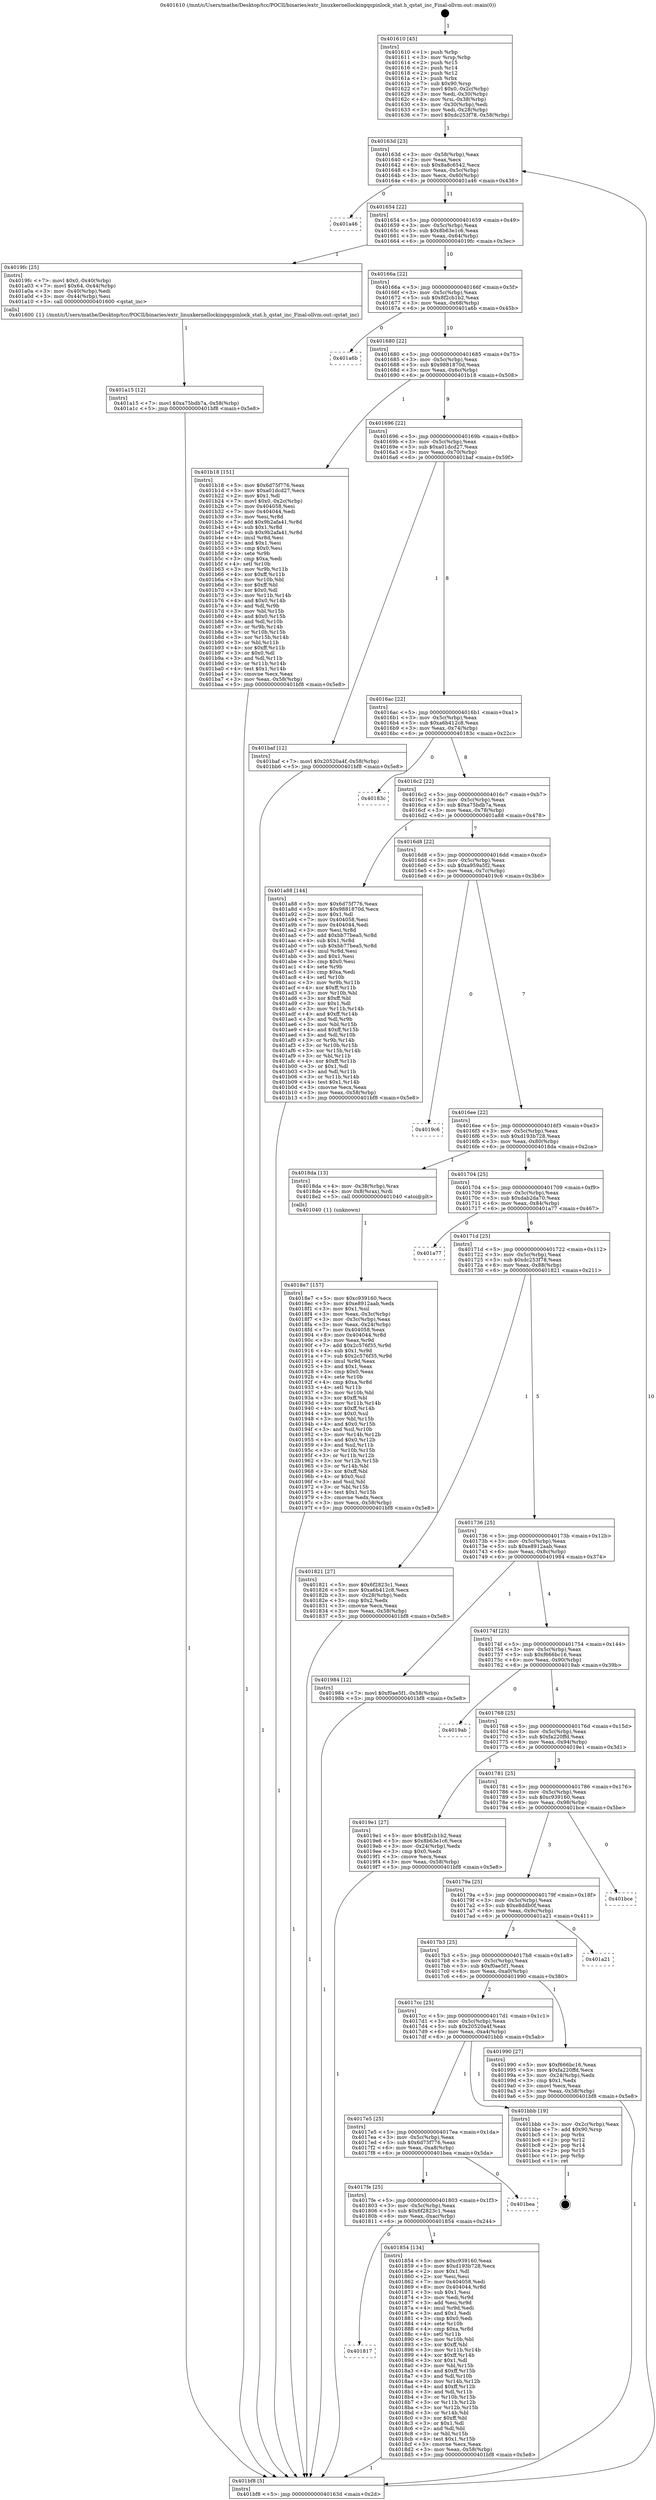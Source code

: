 digraph "0x401610" {
  label = "0x401610 (/mnt/c/Users/mathe/Desktop/tcc/POCII/binaries/extr_linuxkernellockingqspinlock_stat.h_qstat_inc_Final-ollvm.out::main(0))"
  labelloc = "t"
  node[shape=record]

  Entry [label="",width=0.3,height=0.3,shape=circle,fillcolor=black,style=filled]
  "0x40163d" [label="{
     0x40163d [23]\l
     | [instrs]\l
     &nbsp;&nbsp;0x40163d \<+3\>: mov -0x58(%rbp),%eax\l
     &nbsp;&nbsp;0x401640 \<+2\>: mov %eax,%ecx\l
     &nbsp;&nbsp;0x401642 \<+6\>: sub $0x8a8c6542,%ecx\l
     &nbsp;&nbsp;0x401648 \<+3\>: mov %eax,-0x5c(%rbp)\l
     &nbsp;&nbsp;0x40164b \<+3\>: mov %ecx,-0x60(%rbp)\l
     &nbsp;&nbsp;0x40164e \<+6\>: je 0000000000401a46 \<main+0x436\>\l
  }"]
  "0x401a46" [label="{
     0x401a46\l
  }", style=dashed]
  "0x401654" [label="{
     0x401654 [22]\l
     | [instrs]\l
     &nbsp;&nbsp;0x401654 \<+5\>: jmp 0000000000401659 \<main+0x49\>\l
     &nbsp;&nbsp;0x401659 \<+3\>: mov -0x5c(%rbp),%eax\l
     &nbsp;&nbsp;0x40165c \<+5\>: sub $0x8b63e1c6,%eax\l
     &nbsp;&nbsp;0x401661 \<+3\>: mov %eax,-0x64(%rbp)\l
     &nbsp;&nbsp;0x401664 \<+6\>: je 00000000004019fc \<main+0x3ec\>\l
  }"]
  Exit [label="",width=0.3,height=0.3,shape=circle,fillcolor=black,style=filled,peripheries=2]
  "0x4019fc" [label="{
     0x4019fc [25]\l
     | [instrs]\l
     &nbsp;&nbsp;0x4019fc \<+7\>: movl $0x0,-0x40(%rbp)\l
     &nbsp;&nbsp;0x401a03 \<+7\>: movl $0x64,-0x44(%rbp)\l
     &nbsp;&nbsp;0x401a0a \<+3\>: mov -0x40(%rbp),%edi\l
     &nbsp;&nbsp;0x401a0d \<+3\>: mov -0x44(%rbp),%esi\l
     &nbsp;&nbsp;0x401a10 \<+5\>: call 0000000000401600 \<qstat_inc\>\l
     | [calls]\l
     &nbsp;&nbsp;0x401600 \{1\} (/mnt/c/Users/mathe/Desktop/tcc/POCII/binaries/extr_linuxkernellockingqspinlock_stat.h_qstat_inc_Final-ollvm.out::qstat_inc)\l
  }"]
  "0x40166a" [label="{
     0x40166a [22]\l
     | [instrs]\l
     &nbsp;&nbsp;0x40166a \<+5\>: jmp 000000000040166f \<main+0x5f\>\l
     &nbsp;&nbsp;0x40166f \<+3\>: mov -0x5c(%rbp),%eax\l
     &nbsp;&nbsp;0x401672 \<+5\>: sub $0x8f2cb1b2,%eax\l
     &nbsp;&nbsp;0x401677 \<+3\>: mov %eax,-0x68(%rbp)\l
     &nbsp;&nbsp;0x40167a \<+6\>: je 0000000000401a6b \<main+0x45b\>\l
  }"]
  "0x401a15" [label="{
     0x401a15 [12]\l
     | [instrs]\l
     &nbsp;&nbsp;0x401a15 \<+7\>: movl $0xa75bdb7a,-0x58(%rbp)\l
     &nbsp;&nbsp;0x401a1c \<+5\>: jmp 0000000000401bf8 \<main+0x5e8\>\l
  }"]
  "0x401a6b" [label="{
     0x401a6b\l
  }", style=dashed]
  "0x401680" [label="{
     0x401680 [22]\l
     | [instrs]\l
     &nbsp;&nbsp;0x401680 \<+5\>: jmp 0000000000401685 \<main+0x75\>\l
     &nbsp;&nbsp;0x401685 \<+3\>: mov -0x5c(%rbp),%eax\l
     &nbsp;&nbsp;0x401688 \<+5\>: sub $0x9881870d,%eax\l
     &nbsp;&nbsp;0x40168d \<+3\>: mov %eax,-0x6c(%rbp)\l
     &nbsp;&nbsp;0x401690 \<+6\>: je 0000000000401b18 \<main+0x508\>\l
  }"]
  "0x4018e7" [label="{
     0x4018e7 [157]\l
     | [instrs]\l
     &nbsp;&nbsp;0x4018e7 \<+5\>: mov $0xc939160,%ecx\l
     &nbsp;&nbsp;0x4018ec \<+5\>: mov $0xe8912aab,%edx\l
     &nbsp;&nbsp;0x4018f1 \<+3\>: mov $0x1,%sil\l
     &nbsp;&nbsp;0x4018f4 \<+3\>: mov %eax,-0x3c(%rbp)\l
     &nbsp;&nbsp;0x4018f7 \<+3\>: mov -0x3c(%rbp),%eax\l
     &nbsp;&nbsp;0x4018fa \<+3\>: mov %eax,-0x24(%rbp)\l
     &nbsp;&nbsp;0x4018fd \<+7\>: mov 0x404058,%eax\l
     &nbsp;&nbsp;0x401904 \<+8\>: mov 0x404044,%r8d\l
     &nbsp;&nbsp;0x40190c \<+3\>: mov %eax,%r9d\l
     &nbsp;&nbsp;0x40190f \<+7\>: add $0x2c576f35,%r9d\l
     &nbsp;&nbsp;0x401916 \<+4\>: sub $0x1,%r9d\l
     &nbsp;&nbsp;0x40191a \<+7\>: sub $0x2c576f35,%r9d\l
     &nbsp;&nbsp;0x401921 \<+4\>: imul %r9d,%eax\l
     &nbsp;&nbsp;0x401925 \<+3\>: and $0x1,%eax\l
     &nbsp;&nbsp;0x401928 \<+3\>: cmp $0x0,%eax\l
     &nbsp;&nbsp;0x40192b \<+4\>: sete %r10b\l
     &nbsp;&nbsp;0x40192f \<+4\>: cmp $0xa,%r8d\l
     &nbsp;&nbsp;0x401933 \<+4\>: setl %r11b\l
     &nbsp;&nbsp;0x401937 \<+3\>: mov %r10b,%bl\l
     &nbsp;&nbsp;0x40193a \<+3\>: xor $0xff,%bl\l
     &nbsp;&nbsp;0x40193d \<+3\>: mov %r11b,%r14b\l
     &nbsp;&nbsp;0x401940 \<+4\>: xor $0xff,%r14b\l
     &nbsp;&nbsp;0x401944 \<+4\>: xor $0x0,%sil\l
     &nbsp;&nbsp;0x401948 \<+3\>: mov %bl,%r15b\l
     &nbsp;&nbsp;0x40194b \<+4\>: and $0x0,%r15b\l
     &nbsp;&nbsp;0x40194f \<+3\>: and %sil,%r10b\l
     &nbsp;&nbsp;0x401952 \<+3\>: mov %r14b,%r12b\l
     &nbsp;&nbsp;0x401955 \<+4\>: and $0x0,%r12b\l
     &nbsp;&nbsp;0x401959 \<+3\>: and %sil,%r11b\l
     &nbsp;&nbsp;0x40195c \<+3\>: or %r10b,%r15b\l
     &nbsp;&nbsp;0x40195f \<+3\>: or %r11b,%r12b\l
     &nbsp;&nbsp;0x401962 \<+3\>: xor %r12b,%r15b\l
     &nbsp;&nbsp;0x401965 \<+3\>: or %r14b,%bl\l
     &nbsp;&nbsp;0x401968 \<+3\>: xor $0xff,%bl\l
     &nbsp;&nbsp;0x40196b \<+4\>: or $0x0,%sil\l
     &nbsp;&nbsp;0x40196f \<+3\>: and %sil,%bl\l
     &nbsp;&nbsp;0x401972 \<+3\>: or %bl,%r15b\l
     &nbsp;&nbsp;0x401975 \<+4\>: test $0x1,%r15b\l
     &nbsp;&nbsp;0x401979 \<+3\>: cmovne %edx,%ecx\l
     &nbsp;&nbsp;0x40197c \<+3\>: mov %ecx,-0x58(%rbp)\l
     &nbsp;&nbsp;0x40197f \<+5\>: jmp 0000000000401bf8 \<main+0x5e8\>\l
  }"]
  "0x401b18" [label="{
     0x401b18 [151]\l
     | [instrs]\l
     &nbsp;&nbsp;0x401b18 \<+5\>: mov $0x6d75f776,%eax\l
     &nbsp;&nbsp;0x401b1d \<+5\>: mov $0xa01dcd27,%ecx\l
     &nbsp;&nbsp;0x401b22 \<+2\>: mov $0x1,%dl\l
     &nbsp;&nbsp;0x401b24 \<+7\>: movl $0x0,-0x2c(%rbp)\l
     &nbsp;&nbsp;0x401b2b \<+7\>: mov 0x404058,%esi\l
     &nbsp;&nbsp;0x401b32 \<+7\>: mov 0x404044,%edi\l
     &nbsp;&nbsp;0x401b39 \<+3\>: mov %esi,%r8d\l
     &nbsp;&nbsp;0x401b3c \<+7\>: add $0x9b2afa41,%r8d\l
     &nbsp;&nbsp;0x401b43 \<+4\>: sub $0x1,%r8d\l
     &nbsp;&nbsp;0x401b47 \<+7\>: sub $0x9b2afa41,%r8d\l
     &nbsp;&nbsp;0x401b4e \<+4\>: imul %r8d,%esi\l
     &nbsp;&nbsp;0x401b52 \<+3\>: and $0x1,%esi\l
     &nbsp;&nbsp;0x401b55 \<+3\>: cmp $0x0,%esi\l
     &nbsp;&nbsp;0x401b58 \<+4\>: sete %r9b\l
     &nbsp;&nbsp;0x401b5c \<+3\>: cmp $0xa,%edi\l
     &nbsp;&nbsp;0x401b5f \<+4\>: setl %r10b\l
     &nbsp;&nbsp;0x401b63 \<+3\>: mov %r9b,%r11b\l
     &nbsp;&nbsp;0x401b66 \<+4\>: xor $0xff,%r11b\l
     &nbsp;&nbsp;0x401b6a \<+3\>: mov %r10b,%bl\l
     &nbsp;&nbsp;0x401b6d \<+3\>: xor $0xff,%bl\l
     &nbsp;&nbsp;0x401b70 \<+3\>: xor $0x0,%dl\l
     &nbsp;&nbsp;0x401b73 \<+3\>: mov %r11b,%r14b\l
     &nbsp;&nbsp;0x401b76 \<+4\>: and $0x0,%r14b\l
     &nbsp;&nbsp;0x401b7a \<+3\>: and %dl,%r9b\l
     &nbsp;&nbsp;0x401b7d \<+3\>: mov %bl,%r15b\l
     &nbsp;&nbsp;0x401b80 \<+4\>: and $0x0,%r15b\l
     &nbsp;&nbsp;0x401b84 \<+3\>: and %dl,%r10b\l
     &nbsp;&nbsp;0x401b87 \<+3\>: or %r9b,%r14b\l
     &nbsp;&nbsp;0x401b8a \<+3\>: or %r10b,%r15b\l
     &nbsp;&nbsp;0x401b8d \<+3\>: xor %r15b,%r14b\l
     &nbsp;&nbsp;0x401b90 \<+3\>: or %bl,%r11b\l
     &nbsp;&nbsp;0x401b93 \<+4\>: xor $0xff,%r11b\l
     &nbsp;&nbsp;0x401b97 \<+3\>: or $0x0,%dl\l
     &nbsp;&nbsp;0x401b9a \<+3\>: and %dl,%r11b\l
     &nbsp;&nbsp;0x401b9d \<+3\>: or %r11b,%r14b\l
     &nbsp;&nbsp;0x401ba0 \<+4\>: test $0x1,%r14b\l
     &nbsp;&nbsp;0x401ba4 \<+3\>: cmovne %ecx,%eax\l
     &nbsp;&nbsp;0x401ba7 \<+3\>: mov %eax,-0x58(%rbp)\l
     &nbsp;&nbsp;0x401baa \<+5\>: jmp 0000000000401bf8 \<main+0x5e8\>\l
  }"]
  "0x401696" [label="{
     0x401696 [22]\l
     | [instrs]\l
     &nbsp;&nbsp;0x401696 \<+5\>: jmp 000000000040169b \<main+0x8b\>\l
     &nbsp;&nbsp;0x40169b \<+3\>: mov -0x5c(%rbp),%eax\l
     &nbsp;&nbsp;0x40169e \<+5\>: sub $0xa01dcd27,%eax\l
     &nbsp;&nbsp;0x4016a3 \<+3\>: mov %eax,-0x70(%rbp)\l
     &nbsp;&nbsp;0x4016a6 \<+6\>: je 0000000000401baf \<main+0x59f\>\l
  }"]
  "0x401817" [label="{
     0x401817\l
  }", style=dashed]
  "0x401baf" [label="{
     0x401baf [12]\l
     | [instrs]\l
     &nbsp;&nbsp;0x401baf \<+7\>: movl $0x20520a4f,-0x58(%rbp)\l
     &nbsp;&nbsp;0x401bb6 \<+5\>: jmp 0000000000401bf8 \<main+0x5e8\>\l
  }"]
  "0x4016ac" [label="{
     0x4016ac [22]\l
     | [instrs]\l
     &nbsp;&nbsp;0x4016ac \<+5\>: jmp 00000000004016b1 \<main+0xa1\>\l
     &nbsp;&nbsp;0x4016b1 \<+3\>: mov -0x5c(%rbp),%eax\l
     &nbsp;&nbsp;0x4016b4 \<+5\>: sub $0xa6b412c8,%eax\l
     &nbsp;&nbsp;0x4016b9 \<+3\>: mov %eax,-0x74(%rbp)\l
     &nbsp;&nbsp;0x4016bc \<+6\>: je 000000000040183c \<main+0x22c\>\l
  }"]
  "0x401854" [label="{
     0x401854 [134]\l
     | [instrs]\l
     &nbsp;&nbsp;0x401854 \<+5\>: mov $0xc939160,%eax\l
     &nbsp;&nbsp;0x401859 \<+5\>: mov $0xd193b728,%ecx\l
     &nbsp;&nbsp;0x40185e \<+2\>: mov $0x1,%dl\l
     &nbsp;&nbsp;0x401860 \<+2\>: xor %esi,%esi\l
     &nbsp;&nbsp;0x401862 \<+7\>: mov 0x404058,%edi\l
     &nbsp;&nbsp;0x401869 \<+8\>: mov 0x404044,%r8d\l
     &nbsp;&nbsp;0x401871 \<+3\>: sub $0x1,%esi\l
     &nbsp;&nbsp;0x401874 \<+3\>: mov %edi,%r9d\l
     &nbsp;&nbsp;0x401877 \<+3\>: add %esi,%r9d\l
     &nbsp;&nbsp;0x40187a \<+4\>: imul %r9d,%edi\l
     &nbsp;&nbsp;0x40187e \<+3\>: and $0x1,%edi\l
     &nbsp;&nbsp;0x401881 \<+3\>: cmp $0x0,%edi\l
     &nbsp;&nbsp;0x401884 \<+4\>: sete %r10b\l
     &nbsp;&nbsp;0x401888 \<+4\>: cmp $0xa,%r8d\l
     &nbsp;&nbsp;0x40188c \<+4\>: setl %r11b\l
     &nbsp;&nbsp;0x401890 \<+3\>: mov %r10b,%bl\l
     &nbsp;&nbsp;0x401893 \<+3\>: xor $0xff,%bl\l
     &nbsp;&nbsp;0x401896 \<+3\>: mov %r11b,%r14b\l
     &nbsp;&nbsp;0x401899 \<+4\>: xor $0xff,%r14b\l
     &nbsp;&nbsp;0x40189d \<+3\>: xor $0x1,%dl\l
     &nbsp;&nbsp;0x4018a0 \<+3\>: mov %bl,%r15b\l
     &nbsp;&nbsp;0x4018a3 \<+4\>: and $0xff,%r15b\l
     &nbsp;&nbsp;0x4018a7 \<+3\>: and %dl,%r10b\l
     &nbsp;&nbsp;0x4018aa \<+3\>: mov %r14b,%r12b\l
     &nbsp;&nbsp;0x4018ad \<+4\>: and $0xff,%r12b\l
     &nbsp;&nbsp;0x4018b1 \<+3\>: and %dl,%r11b\l
     &nbsp;&nbsp;0x4018b4 \<+3\>: or %r10b,%r15b\l
     &nbsp;&nbsp;0x4018b7 \<+3\>: or %r11b,%r12b\l
     &nbsp;&nbsp;0x4018ba \<+3\>: xor %r12b,%r15b\l
     &nbsp;&nbsp;0x4018bd \<+3\>: or %r14b,%bl\l
     &nbsp;&nbsp;0x4018c0 \<+3\>: xor $0xff,%bl\l
     &nbsp;&nbsp;0x4018c3 \<+3\>: or $0x1,%dl\l
     &nbsp;&nbsp;0x4018c6 \<+2\>: and %dl,%bl\l
     &nbsp;&nbsp;0x4018c8 \<+3\>: or %bl,%r15b\l
     &nbsp;&nbsp;0x4018cb \<+4\>: test $0x1,%r15b\l
     &nbsp;&nbsp;0x4018cf \<+3\>: cmovne %ecx,%eax\l
     &nbsp;&nbsp;0x4018d2 \<+3\>: mov %eax,-0x58(%rbp)\l
     &nbsp;&nbsp;0x4018d5 \<+5\>: jmp 0000000000401bf8 \<main+0x5e8\>\l
  }"]
  "0x40183c" [label="{
     0x40183c\l
  }", style=dashed]
  "0x4016c2" [label="{
     0x4016c2 [22]\l
     | [instrs]\l
     &nbsp;&nbsp;0x4016c2 \<+5\>: jmp 00000000004016c7 \<main+0xb7\>\l
     &nbsp;&nbsp;0x4016c7 \<+3\>: mov -0x5c(%rbp),%eax\l
     &nbsp;&nbsp;0x4016ca \<+5\>: sub $0xa75bdb7a,%eax\l
     &nbsp;&nbsp;0x4016cf \<+3\>: mov %eax,-0x78(%rbp)\l
     &nbsp;&nbsp;0x4016d2 \<+6\>: je 0000000000401a88 \<main+0x478\>\l
  }"]
  "0x4017fe" [label="{
     0x4017fe [25]\l
     | [instrs]\l
     &nbsp;&nbsp;0x4017fe \<+5\>: jmp 0000000000401803 \<main+0x1f3\>\l
     &nbsp;&nbsp;0x401803 \<+3\>: mov -0x5c(%rbp),%eax\l
     &nbsp;&nbsp;0x401806 \<+5\>: sub $0x6f2823c1,%eax\l
     &nbsp;&nbsp;0x40180b \<+6\>: mov %eax,-0xac(%rbp)\l
     &nbsp;&nbsp;0x401811 \<+6\>: je 0000000000401854 \<main+0x244\>\l
  }"]
  "0x401a88" [label="{
     0x401a88 [144]\l
     | [instrs]\l
     &nbsp;&nbsp;0x401a88 \<+5\>: mov $0x6d75f776,%eax\l
     &nbsp;&nbsp;0x401a8d \<+5\>: mov $0x9881870d,%ecx\l
     &nbsp;&nbsp;0x401a92 \<+2\>: mov $0x1,%dl\l
     &nbsp;&nbsp;0x401a94 \<+7\>: mov 0x404058,%esi\l
     &nbsp;&nbsp;0x401a9b \<+7\>: mov 0x404044,%edi\l
     &nbsp;&nbsp;0x401aa2 \<+3\>: mov %esi,%r8d\l
     &nbsp;&nbsp;0x401aa5 \<+7\>: add $0xbb77bea5,%r8d\l
     &nbsp;&nbsp;0x401aac \<+4\>: sub $0x1,%r8d\l
     &nbsp;&nbsp;0x401ab0 \<+7\>: sub $0xbb77bea5,%r8d\l
     &nbsp;&nbsp;0x401ab7 \<+4\>: imul %r8d,%esi\l
     &nbsp;&nbsp;0x401abb \<+3\>: and $0x1,%esi\l
     &nbsp;&nbsp;0x401abe \<+3\>: cmp $0x0,%esi\l
     &nbsp;&nbsp;0x401ac1 \<+4\>: sete %r9b\l
     &nbsp;&nbsp;0x401ac5 \<+3\>: cmp $0xa,%edi\l
     &nbsp;&nbsp;0x401ac8 \<+4\>: setl %r10b\l
     &nbsp;&nbsp;0x401acc \<+3\>: mov %r9b,%r11b\l
     &nbsp;&nbsp;0x401acf \<+4\>: xor $0xff,%r11b\l
     &nbsp;&nbsp;0x401ad3 \<+3\>: mov %r10b,%bl\l
     &nbsp;&nbsp;0x401ad6 \<+3\>: xor $0xff,%bl\l
     &nbsp;&nbsp;0x401ad9 \<+3\>: xor $0x1,%dl\l
     &nbsp;&nbsp;0x401adc \<+3\>: mov %r11b,%r14b\l
     &nbsp;&nbsp;0x401adf \<+4\>: and $0xff,%r14b\l
     &nbsp;&nbsp;0x401ae3 \<+3\>: and %dl,%r9b\l
     &nbsp;&nbsp;0x401ae6 \<+3\>: mov %bl,%r15b\l
     &nbsp;&nbsp;0x401ae9 \<+4\>: and $0xff,%r15b\l
     &nbsp;&nbsp;0x401aed \<+3\>: and %dl,%r10b\l
     &nbsp;&nbsp;0x401af0 \<+3\>: or %r9b,%r14b\l
     &nbsp;&nbsp;0x401af3 \<+3\>: or %r10b,%r15b\l
     &nbsp;&nbsp;0x401af6 \<+3\>: xor %r15b,%r14b\l
     &nbsp;&nbsp;0x401af9 \<+3\>: or %bl,%r11b\l
     &nbsp;&nbsp;0x401afc \<+4\>: xor $0xff,%r11b\l
     &nbsp;&nbsp;0x401b00 \<+3\>: or $0x1,%dl\l
     &nbsp;&nbsp;0x401b03 \<+3\>: and %dl,%r11b\l
     &nbsp;&nbsp;0x401b06 \<+3\>: or %r11b,%r14b\l
     &nbsp;&nbsp;0x401b09 \<+4\>: test $0x1,%r14b\l
     &nbsp;&nbsp;0x401b0d \<+3\>: cmovne %ecx,%eax\l
     &nbsp;&nbsp;0x401b10 \<+3\>: mov %eax,-0x58(%rbp)\l
     &nbsp;&nbsp;0x401b13 \<+5\>: jmp 0000000000401bf8 \<main+0x5e8\>\l
  }"]
  "0x4016d8" [label="{
     0x4016d8 [22]\l
     | [instrs]\l
     &nbsp;&nbsp;0x4016d8 \<+5\>: jmp 00000000004016dd \<main+0xcd\>\l
     &nbsp;&nbsp;0x4016dd \<+3\>: mov -0x5c(%rbp),%eax\l
     &nbsp;&nbsp;0x4016e0 \<+5\>: sub $0xa959a5f2,%eax\l
     &nbsp;&nbsp;0x4016e5 \<+3\>: mov %eax,-0x7c(%rbp)\l
     &nbsp;&nbsp;0x4016e8 \<+6\>: je 00000000004019c6 \<main+0x3b6\>\l
  }"]
  "0x401bea" [label="{
     0x401bea\l
  }", style=dashed]
  "0x4019c6" [label="{
     0x4019c6\l
  }", style=dashed]
  "0x4016ee" [label="{
     0x4016ee [22]\l
     | [instrs]\l
     &nbsp;&nbsp;0x4016ee \<+5\>: jmp 00000000004016f3 \<main+0xe3\>\l
     &nbsp;&nbsp;0x4016f3 \<+3\>: mov -0x5c(%rbp),%eax\l
     &nbsp;&nbsp;0x4016f6 \<+5\>: sub $0xd193b728,%eax\l
     &nbsp;&nbsp;0x4016fb \<+3\>: mov %eax,-0x80(%rbp)\l
     &nbsp;&nbsp;0x4016fe \<+6\>: je 00000000004018da \<main+0x2ca\>\l
  }"]
  "0x4017e5" [label="{
     0x4017e5 [25]\l
     | [instrs]\l
     &nbsp;&nbsp;0x4017e5 \<+5\>: jmp 00000000004017ea \<main+0x1da\>\l
     &nbsp;&nbsp;0x4017ea \<+3\>: mov -0x5c(%rbp),%eax\l
     &nbsp;&nbsp;0x4017ed \<+5\>: sub $0x6d75f776,%eax\l
     &nbsp;&nbsp;0x4017f2 \<+6\>: mov %eax,-0xa8(%rbp)\l
     &nbsp;&nbsp;0x4017f8 \<+6\>: je 0000000000401bea \<main+0x5da\>\l
  }"]
  "0x4018da" [label="{
     0x4018da [13]\l
     | [instrs]\l
     &nbsp;&nbsp;0x4018da \<+4\>: mov -0x38(%rbp),%rax\l
     &nbsp;&nbsp;0x4018de \<+4\>: mov 0x8(%rax),%rdi\l
     &nbsp;&nbsp;0x4018e2 \<+5\>: call 0000000000401040 \<atoi@plt\>\l
     | [calls]\l
     &nbsp;&nbsp;0x401040 \{1\} (unknown)\l
  }"]
  "0x401704" [label="{
     0x401704 [25]\l
     | [instrs]\l
     &nbsp;&nbsp;0x401704 \<+5\>: jmp 0000000000401709 \<main+0xf9\>\l
     &nbsp;&nbsp;0x401709 \<+3\>: mov -0x5c(%rbp),%eax\l
     &nbsp;&nbsp;0x40170c \<+5\>: sub $0xdab2da70,%eax\l
     &nbsp;&nbsp;0x401711 \<+6\>: mov %eax,-0x84(%rbp)\l
     &nbsp;&nbsp;0x401717 \<+6\>: je 0000000000401a77 \<main+0x467\>\l
  }"]
  "0x401bbb" [label="{
     0x401bbb [19]\l
     | [instrs]\l
     &nbsp;&nbsp;0x401bbb \<+3\>: mov -0x2c(%rbp),%eax\l
     &nbsp;&nbsp;0x401bbe \<+7\>: add $0x90,%rsp\l
     &nbsp;&nbsp;0x401bc5 \<+1\>: pop %rbx\l
     &nbsp;&nbsp;0x401bc6 \<+2\>: pop %r12\l
     &nbsp;&nbsp;0x401bc8 \<+2\>: pop %r14\l
     &nbsp;&nbsp;0x401bca \<+2\>: pop %r15\l
     &nbsp;&nbsp;0x401bcc \<+1\>: pop %rbp\l
     &nbsp;&nbsp;0x401bcd \<+1\>: ret\l
  }"]
  "0x401a77" [label="{
     0x401a77\l
  }", style=dashed]
  "0x40171d" [label="{
     0x40171d [25]\l
     | [instrs]\l
     &nbsp;&nbsp;0x40171d \<+5\>: jmp 0000000000401722 \<main+0x112\>\l
     &nbsp;&nbsp;0x401722 \<+3\>: mov -0x5c(%rbp),%eax\l
     &nbsp;&nbsp;0x401725 \<+5\>: sub $0xdc253f78,%eax\l
     &nbsp;&nbsp;0x40172a \<+6\>: mov %eax,-0x88(%rbp)\l
     &nbsp;&nbsp;0x401730 \<+6\>: je 0000000000401821 \<main+0x211\>\l
  }"]
  "0x4017cc" [label="{
     0x4017cc [25]\l
     | [instrs]\l
     &nbsp;&nbsp;0x4017cc \<+5\>: jmp 00000000004017d1 \<main+0x1c1\>\l
     &nbsp;&nbsp;0x4017d1 \<+3\>: mov -0x5c(%rbp),%eax\l
     &nbsp;&nbsp;0x4017d4 \<+5\>: sub $0x20520a4f,%eax\l
     &nbsp;&nbsp;0x4017d9 \<+6\>: mov %eax,-0xa4(%rbp)\l
     &nbsp;&nbsp;0x4017df \<+6\>: je 0000000000401bbb \<main+0x5ab\>\l
  }"]
  "0x401821" [label="{
     0x401821 [27]\l
     | [instrs]\l
     &nbsp;&nbsp;0x401821 \<+5\>: mov $0x6f2823c1,%eax\l
     &nbsp;&nbsp;0x401826 \<+5\>: mov $0xa6b412c8,%ecx\l
     &nbsp;&nbsp;0x40182b \<+3\>: mov -0x28(%rbp),%edx\l
     &nbsp;&nbsp;0x40182e \<+3\>: cmp $0x2,%edx\l
     &nbsp;&nbsp;0x401831 \<+3\>: cmovne %ecx,%eax\l
     &nbsp;&nbsp;0x401834 \<+3\>: mov %eax,-0x58(%rbp)\l
     &nbsp;&nbsp;0x401837 \<+5\>: jmp 0000000000401bf8 \<main+0x5e8\>\l
  }"]
  "0x401736" [label="{
     0x401736 [25]\l
     | [instrs]\l
     &nbsp;&nbsp;0x401736 \<+5\>: jmp 000000000040173b \<main+0x12b\>\l
     &nbsp;&nbsp;0x40173b \<+3\>: mov -0x5c(%rbp),%eax\l
     &nbsp;&nbsp;0x40173e \<+5\>: sub $0xe8912aab,%eax\l
     &nbsp;&nbsp;0x401743 \<+6\>: mov %eax,-0x8c(%rbp)\l
     &nbsp;&nbsp;0x401749 \<+6\>: je 0000000000401984 \<main+0x374\>\l
  }"]
  "0x401bf8" [label="{
     0x401bf8 [5]\l
     | [instrs]\l
     &nbsp;&nbsp;0x401bf8 \<+5\>: jmp 000000000040163d \<main+0x2d\>\l
  }"]
  "0x401610" [label="{
     0x401610 [45]\l
     | [instrs]\l
     &nbsp;&nbsp;0x401610 \<+1\>: push %rbp\l
     &nbsp;&nbsp;0x401611 \<+3\>: mov %rsp,%rbp\l
     &nbsp;&nbsp;0x401614 \<+2\>: push %r15\l
     &nbsp;&nbsp;0x401616 \<+2\>: push %r14\l
     &nbsp;&nbsp;0x401618 \<+2\>: push %r12\l
     &nbsp;&nbsp;0x40161a \<+1\>: push %rbx\l
     &nbsp;&nbsp;0x40161b \<+7\>: sub $0x90,%rsp\l
     &nbsp;&nbsp;0x401622 \<+7\>: movl $0x0,-0x2c(%rbp)\l
     &nbsp;&nbsp;0x401629 \<+3\>: mov %edi,-0x30(%rbp)\l
     &nbsp;&nbsp;0x40162c \<+4\>: mov %rsi,-0x38(%rbp)\l
     &nbsp;&nbsp;0x401630 \<+3\>: mov -0x30(%rbp),%edi\l
     &nbsp;&nbsp;0x401633 \<+3\>: mov %edi,-0x28(%rbp)\l
     &nbsp;&nbsp;0x401636 \<+7\>: movl $0xdc253f78,-0x58(%rbp)\l
  }"]
  "0x401990" [label="{
     0x401990 [27]\l
     | [instrs]\l
     &nbsp;&nbsp;0x401990 \<+5\>: mov $0xf666bc16,%eax\l
     &nbsp;&nbsp;0x401995 \<+5\>: mov $0xfa220ffd,%ecx\l
     &nbsp;&nbsp;0x40199a \<+3\>: mov -0x24(%rbp),%edx\l
     &nbsp;&nbsp;0x40199d \<+3\>: cmp $0x1,%edx\l
     &nbsp;&nbsp;0x4019a0 \<+3\>: cmovl %ecx,%eax\l
     &nbsp;&nbsp;0x4019a3 \<+3\>: mov %eax,-0x58(%rbp)\l
     &nbsp;&nbsp;0x4019a6 \<+5\>: jmp 0000000000401bf8 \<main+0x5e8\>\l
  }"]
  "0x401984" [label="{
     0x401984 [12]\l
     | [instrs]\l
     &nbsp;&nbsp;0x401984 \<+7\>: movl $0xf0ae5f1,-0x58(%rbp)\l
     &nbsp;&nbsp;0x40198b \<+5\>: jmp 0000000000401bf8 \<main+0x5e8\>\l
  }"]
  "0x40174f" [label="{
     0x40174f [25]\l
     | [instrs]\l
     &nbsp;&nbsp;0x40174f \<+5\>: jmp 0000000000401754 \<main+0x144\>\l
     &nbsp;&nbsp;0x401754 \<+3\>: mov -0x5c(%rbp),%eax\l
     &nbsp;&nbsp;0x401757 \<+5\>: sub $0xf666bc16,%eax\l
     &nbsp;&nbsp;0x40175c \<+6\>: mov %eax,-0x90(%rbp)\l
     &nbsp;&nbsp;0x401762 \<+6\>: je 00000000004019ab \<main+0x39b\>\l
  }"]
  "0x4017b3" [label="{
     0x4017b3 [25]\l
     | [instrs]\l
     &nbsp;&nbsp;0x4017b3 \<+5\>: jmp 00000000004017b8 \<main+0x1a8\>\l
     &nbsp;&nbsp;0x4017b8 \<+3\>: mov -0x5c(%rbp),%eax\l
     &nbsp;&nbsp;0x4017bb \<+5\>: sub $0xf0ae5f1,%eax\l
     &nbsp;&nbsp;0x4017c0 \<+6\>: mov %eax,-0xa0(%rbp)\l
     &nbsp;&nbsp;0x4017c6 \<+6\>: je 0000000000401990 \<main+0x380\>\l
  }"]
  "0x4019ab" [label="{
     0x4019ab\l
  }", style=dashed]
  "0x401768" [label="{
     0x401768 [25]\l
     | [instrs]\l
     &nbsp;&nbsp;0x401768 \<+5\>: jmp 000000000040176d \<main+0x15d\>\l
     &nbsp;&nbsp;0x40176d \<+3\>: mov -0x5c(%rbp),%eax\l
     &nbsp;&nbsp;0x401770 \<+5\>: sub $0xfa220ffd,%eax\l
     &nbsp;&nbsp;0x401775 \<+6\>: mov %eax,-0x94(%rbp)\l
     &nbsp;&nbsp;0x40177b \<+6\>: je 00000000004019e1 \<main+0x3d1\>\l
  }"]
  "0x401a21" [label="{
     0x401a21\l
  }", style=dashed]
  "0x4019e1" [label="{
     0x4019e1 [27]\l
     | [instrs]\l
     &nbsp;&nbsp;0x4019e1 \<+5\>: mov $0x8f2cb1b2,%eax\l
     &nbsp;&nbsp;0x4019e6 \<+5\>: mov $0x8b63e1c6,%ecx\l
     &nbsp;&nbsp;0x4019eb \<+3\>: mov -0x24(%rbp),%edx\l
     &nbsp;&nbsp;0x4019ee \<+3\>: cmp $0x0,%edx\l
     &nbsp;&nbsp;0x4019f1 \<+3\>: cmove %ecx,%eax\l
     &nbsp;&nbsp;0x4019f4 \<+3\>: mov %eax,-0x58(%rbp)\l
     &nbsp;&nbsp;0x4019f7 \<+5\>: jmp 0000000000401bf8 \<main+0x5e8\>\l
  }"]
  "0x401781" [label="{
     0x401781 [25]\l
     | [instrs]\l
     &nbsp;&nbsp;0x401781 \<+5\>: jmp 0000000000401786 \<main+0x176\>\l
     &nbsp;&nbsp;0x401786 \<+3\>: mov -0x5c(%rbp),%eax\l
     &nbsp;&nbsp;0x401789 \<+5\>: sub $0xc939160,%eax\l
     &nbsp;&nbsp;0x40178e \<+6\>: mov %eax,-0x98(%rbp)\l
     &nbsp;&nbsp;0x401794 \<+6\>: je 0000000000401bce \<main+0x5be\>\l
  }"]
  "0x40179a" [label="{
     0x40179a [25]\l
     | [instrs]\l
     &nbsp;&nbsp;0x40179a \<+5\>: jmp 000000000040179f \<main+0x18f\>\l
     &nbsp;&nbsp;0x40179f \<+3\>: mov -0x5c(%rbp),%eax\l
     &nbsp;&nbsp;0x4017a2 \<+5\>: sub $0xe8ddb0f,%eax\l
     &nbsp;&nbsp;0x4017a7 \<+6\>: mov %eax,-0x9c(%rbp)\l
     &nbsp;&nbsp;0x4017ad \<+6\>: je 0000000000401a21 \<main+0x411\>\l
  }"]
  "0x401bce" [label="{
     0x401bce\l
  }", style=dashed]
  Entry -> "0x401610" [label=" 1"]
  "0x40163d" -> "0x401a46" [label=" 0"]
  "0x40163d" -> "0x401654" [label=" 11"]
  "0x401bbb" -> Exit [label=" 1"]
  "0x401654" -> "0x4019fc" [label=" 1"]
  "0x401654" -> "0x40166a" [label=" 10"]
  "0x401baf" -> "0x401bf8" [label=" 1"]
  "0x40166a" -> "0x401a6b" [label=" 0"]
  "0x40166a" -> "0x401680" [label=" 10"]
  "0x401b18" -> "0x401bf8" [label=" 1"]
  "0x401680" -> "0x401b18" [label=" 1"]
  "0x401680" -> "0x401696" [label=" 9"]
  "0x401a88" -> "0x401bf8" [label=" 1"]
  "0x401696" -> "0x401baf" [label=" 1"]
  "0x401696" -> "0x4016ac" [label=" 8"]
  "0x401a15" -> "0x401bf8" [label=" 1"]
  "0x4016ac" -> "0x40183c" [label=" 0"]
  "0x4016ac" -> "0x4016c2" [label=" 8"]
  "0x4019fc" -> "0x401a15" [label=" 1"]
  "0x4016c2" -> "0x401a88" [label=" 1"]
  "0x4016c2" -> "0x4016d8" [label=" 7"]
  "0x401990" -> "0x401bf8" [label=" 1"]
  "0x4016d8" -> "0x4019c6" [label=" 0"]
  "0x4016d8" -> "0x4016ee" [label=" 7"]
  "0x401984" -> "0x401bf8" [label=" 1"]
  "0x4016ee" -> "0x4018da" [label=" 1"]
  "0x4016ee" -> "0x401704" [label=" 6"]
  "0x4018da" -> "0x4018e7" [label=" 1"]
  "0x401704" -> "0x401a77" [label=" 0"]
  "0x401704" -> "0x40171d" [label=" 6"]
  "0x401854" -> "0x401bf8" [label=" 1"]
  "0x40171d" -> "0x401821" [label=" 1"]
  "0x40171d" -> "0x401736" [label=" 5"]
  "0x401821" -> "0x401bf8" [label=" 1"]
  "0x401610" -> "0x40163d" [label=" 1"]
  "0x401bf8" -> "0x40163d" [label=" 10"]
  "0x4017fe" -> "0x401854" [label=" 1"]
  "0x401736" -> "0x401984" [label=" 1"]
  "0x401736" -> "0x40174f" [label=" 4"]
  "0x4019e1" -> "0x401bf8" [label=" 1"]
  "0x40174f" -> "0x4019ab" [label=" 0"]
  "0x40174f" -> "0x401768" [label=" 4"]
  "0x4017e5" -> "0x401bea" [label=" 0"]
  "0x401768" -> "0x4019e1" [label=" 1"]
  "0x401768" -> "0x401781" [label=" 3"]
  "0x4018e7" -> "0x401bf8" [label=" 1"]
  "0x401781" -> "0x401bce" [label=" 0"]
  "0x401781" -> "0x40179a" [label=" 3"]
  "0x4017cc" -> "0x4017e5" [label=" 1"]
  "0x40179a" -> "0x401a21" [label=" 0"]
  "0x40179a" -> "0x4017b3" [label=" 3"]
  "0x4017e5" -> "0x4017fe" [label=" 1"]
  "0x4017b3" -> "0x401990" [label=" 1"]
  "0x4017b3" -> "0x4017cc" [label=" 2"]
  "0x4017fe" -> "0x401817" [label=" 0"]
  "0x4017cc" -> "0x401bbb" [label=" 1"]
}
